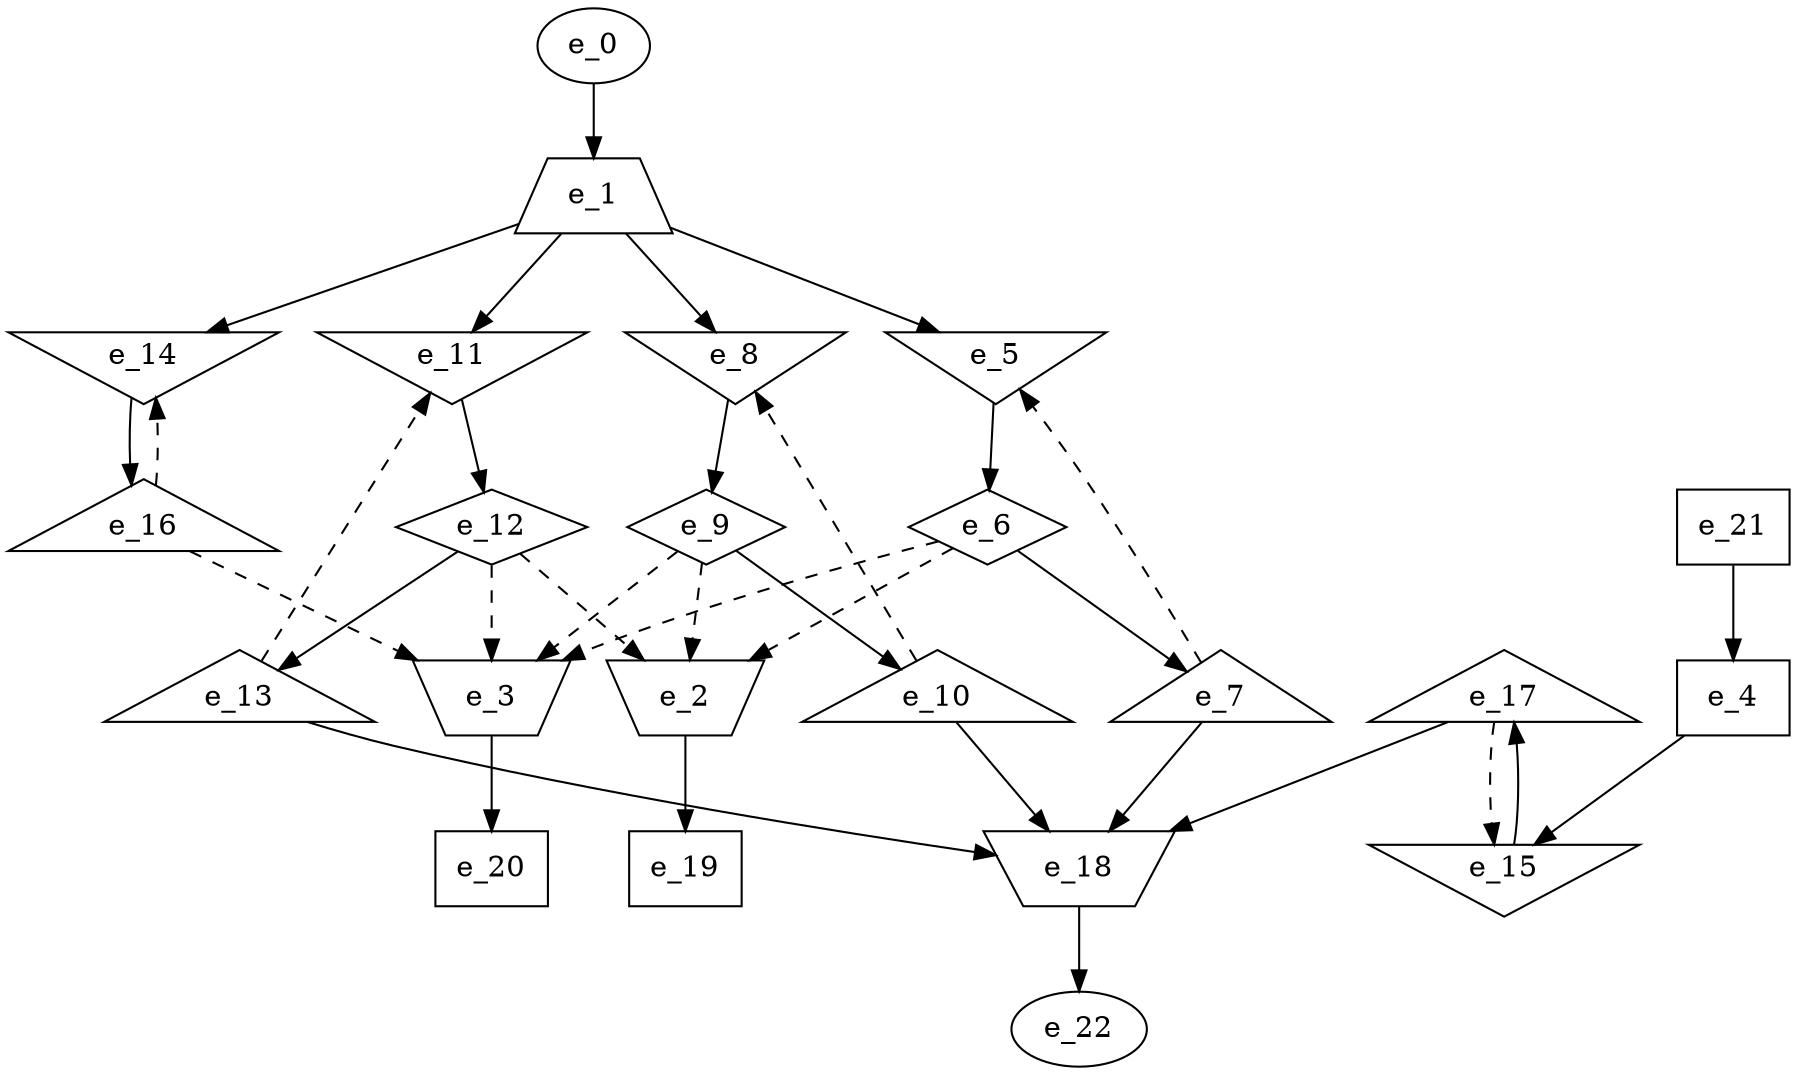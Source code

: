 digraph control_path {
  e_0: entry_node : n ;
  e_1 [shape = trapezium];
  e_2 [shape = invtrapezium];
  e_3 [shape = invtrapezium];
  e_4 [shape = dot];
  e_5 [shape = invtriangle];
  e_6 [shape = diamond];
  e_7 [shape = triangle];
  e_8 [shape = invtriangle];
  e_9 [shape = diamond];
  e_10 [shape = triangle];
  e_11 [shape = invtriangle];
  e_12 [shape = diamond];
  e_13 [shape = triangle];
  e_14 [shape = invtriangle];
  e_15 [shape = invtriangle];
  e_16 [shape = triangle];
  e_17 [shape = triangle];
  e_18 [shape = invtrapezium];
  e_19 [shape = dot];
  e_20 [shape = dot];
  e_21 [shape = dot];
  e_22: exit_node : s ;
  e_0 -> e_1;
  e_12 -> e_2[style = dashed];
  e_6 -> e_2[style = dashed];
  e_9 -> e_2[style = dashed];
  e_12 -> e_3[style = dashed];
  e_6 -> e_3[style = dashed];
  e_9 -> e_3[style = dashed];
  e_16 -> e_3[style = dashed];
  e_21 -> e_4;
  e_1 -> e_5;
  e_7 -> e_5[style = dashed];
  e_5 -> e_6;
  e_6 -> e_7;
  e_1 -> e_8;
  e_10 -> e_8[style = dashed];
  e_8 -> e_9;
  e_9 -> e_10;
  e_1 -> e_11;
  e_13 -> e_11[style = dashed];
  e_11 -> e_12;
  e_12 -> e_13;
  e_1 -> e_14;
  e_16 -> e_14[style = dashed];
  e_4 -> e_15;
  e_17 -> e_15[style = dashed];
  e_14 -> e_16;
  e_15 -> e_17;
  e_10 -> e_18;
  e_13 -> e_18;
  e_7 -> e_18;
  e_17 -> e_18;
  e_2 -> e_19;
  e_3 -> e_20;
  e_18 -> e_22;
}

